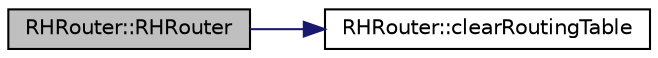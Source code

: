 digraph "RHRouter::RHRouter"
{
 // LATEX_PDF_SIZE
  edge [fontname="Helvetica",fontsize="10",labelfontname="Helvetica",labelfontsize="10"];
  node [fontname="Helvetica",fontsize="10",shape=record];
  rankdir="LR";
  Node1 [label="RHRouter::RHRouter",height=0.2,width=0.4,color="black", fillcolor="grey75", style="filled", fontcolor="black",tooltip=" "];
  Node1 -> Node2 [color="midnightblue",fontsize="10",style="solid",fontname="Helvetica"];
  Node2 [label="RHRouter::clearRoutingTable",height=0.2,width=0.4,color="black", fillcolor="white", style="filled",URL="$class_r_h_router.html#a2fb2cc15a70b9de2d5bb6b377b5cb3db",tooltip=" "];
}
